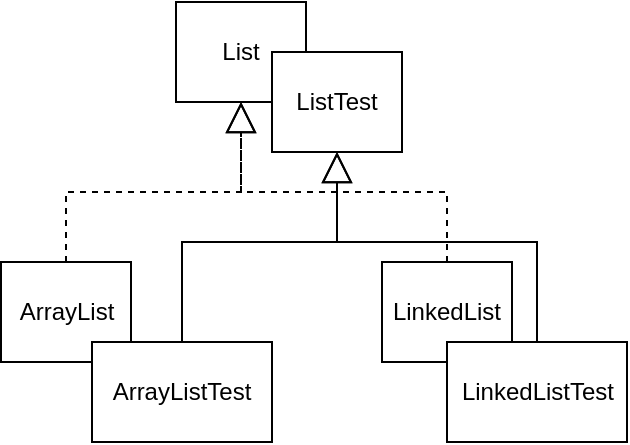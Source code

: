 <mxfile version="11.3.0" type="device" pages="1"><diagram id="v87UeFe4ujqg1AIkqRO_" name="Page-1"><mxGraphModel dx="1406" dy="830" grid="1" gridSize="10" guides="1" tooltips="1" connect="1" arrows="1" fold="1" page="1" pageScale="1" pageWidth="850" pageHeight="1100" math="0" shadow="0"><root><mxCell id="0"/><mxCell id="1" parent="0"/><mxCell id="ShqAVHhREAzZaszSkDCO-1" value="List" style="rounded=0;whiteSpace=wrap;html=1;" vertex="1" parent="1"><mxGeometry x="392" y="150" width="65" height="50" as="geometry"/></mxCell><mxCell id="ShqAVHhREAzZaszSkDCO-2" style="edgeStyle=orthogonalEdgeStyle;rounded=0;orthogonalLoop=1;jettySize=auto;html=1;exitX=0.5;exitY=0;exitDx=0;exitDy=0;entryX=0.5;entryY=1;entryDx=0;entryDy=0;dashed=1;startSize=6;endArrow=block;endFill=0;endSize=13;" edge="1" parent="1" source="ShqAVHhREAzZaszSkDCO-3" target="ShqAVHhREAzZaszSkDCO-1"><mxGeometry relative="1" as="geometry"/></mxCell><mxCell id="ShqAVHhREAzZaszSkDCO-3" value="LinkedList" style="rounded=0;whiteSpace=wrap;html=1;" vertex="1" parent="1"><mxGeometry x="495" y="280" width="65" height="50" as="geometry"/></mxCell><mxCell id="ShqAVHhREAzZaszSkDCO-4" style="edgeStyle=orthogonalEdgeStyle;rounded=0;orthogonalLoop=1;jettySize=auto;html=1;exitX=0.5;exitY=0;exitDx=0;exitDy=0;entryX=0.5;entryY=1;entryDx=0;entryDy=0;endArrow=block;endFill=0;dashed=1;startSize=6;endSize=13;" edge="1" parent="1" source="ShqAVHhREAzZaszSkDCO-5" target="ShqAVHhREAzZaszSkDCO-1"><mxGeometry relative="1" as="geometry"/></mxCell><mxCell id="ShqAVHhREAzZaszSkDCO-5" value="ArrayList" style="rounded=0;whiteSpace=wrap;html=1;" vertex="1" parent="1"><mxGeometry x="304.5" y="280" width="65" height="50" as="geometry"/></mxCell><mxCell id="ShqAVHhREAzZaszSkDCO-9" style="edgeStyle=orthogonalEdgeStyle;rounded=0;orthogonalLoop=1;jettySize=auto;html=1;exitX=0.5;exitY=0;exitDx=0;exitDy=0;entryX=0.5;entryY=1;entryDx=0;entryDy=0;endArrow=block;endFill=0;endSize=13;" edge="1" parent="1" source="ShqAVHhREAzZaszSkDCO-6" target="ShqAVHhREAzZaszSkDCO-8"><mxGeometry relative="1" as="geometry"><Array as="points"><mxPoint x="395" y="270"/><mxPoint x="473" y="270"/></Array></mxGeometry></mxCell><mxCell id="ShqAVHhREAzZaszSkDCO-6" value="ArrayListTest" style="rounded=0;whiteSpace=wrap;html=1;" vertex="1" parent="1"><mxGeometry x="350" y="320" width="90" height="50" as="geometry"/></mxCell><mxCell id="ShqAVHhREAzZaszSkDCO-10" style="edgeStyle=orthogonalEdgeStyle;rounded=0;orthogonalLoop=1;jettySize=auto;html=1;exitX=0.5;exitY=0;exitDx=0;exitDy=0;entryX=0.5;entryY=1;entryDx=0;entryDy=0;endArrow=block;endFill=0;endSize=13;" edge="1" parent="1" source="ShqAVHhREAzZaszSkDCO-7" target="ShqAVHhREAzZaszSkDCO-8"><mxGeometry relative="1" as="geometry"><Array as="points"><mxPoint x="573" y="270"/><mxPoint x="473" y="270"/></Array></mxGeometry></mxCell><mxCell id="ShqAVHhREAzZaszSkDCO-7" value="LinkedListTest" style="rounded=0;whiteSpace=wrap;html=1;" vertex="1" parent="1"><mxGeometry x="527.5" y="320" width="90" height="50" as="geometry"/></mxCell><mxCell id="ShqAVHhREAzZaszSkDCO-8" value="ListTest" style="rounded=0;whiteSpace=wrap;html=1;" vertex="1" parent="1"><mxGeometry x="440" y="175" width="65" height="50" as="geometry"/></mxCell></root></mxGraphModel></diagram></mxfile>